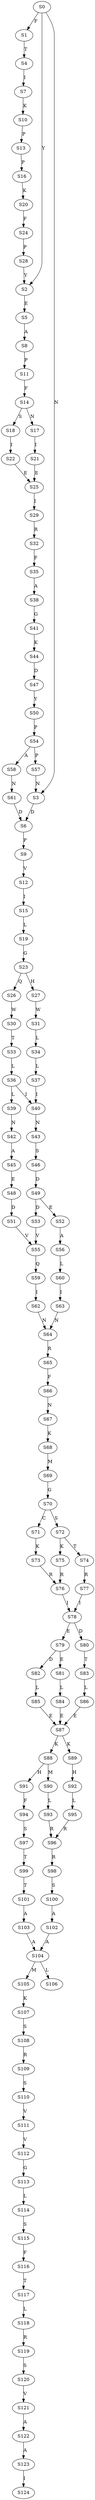 strict digraph  {
	S0 -> S1 [ label = F ];
	S0 -> S2 [ label = Y ];
	S0 -> S3 [ label = N ];
	S1 -> S4 [ label = T ];
	S2 -> S5 [ label = E ];
	S3 -> S6 [ label = D ];
	S4 -> S7 [ label = I ];
	S5 -> S8 [ label = A ];
	S6 -> S9 [ label = P ];
	S7 -> S10 [ label = K ];
	S8 -> S11 [ label = P ];
	S9 -> S12 [ label = V ];
	S10 -> S13 [ label = P ];
	S11 -> S14 [ label = F ];
	S12 -> S15 [ label = I ];
	S13 -> S16 [ label = P ];
	S14 -> S17 [ label = N ];
	S14 -> S18 [ label = S ];
	S15 -> S19 [ label = L ];
	S16 -> S20 [ label = K ];
	S17 -> S21 [ label = I ];
	S18 -> S22 [ label = I ];
	S19 -> S23 [ label = G ];
	S20 -> S24 [ label = F ];
	S21 -> S25 [ label = E ];
	S22 -> S25 [ label = E ];
	S23 -> S26 [ label = Q ];
	S23 -> S27 [ label = H ];
	S24 -> S28 [ label = P ];
	S25 -> S29 [ label = I ];
	S26 -> S30 [ label = W ];
	S27 -> S31 [ label = W ];
	S28 -> S2 [ label = Y ];
	S29 -> S32 [ label = R ];
	S30 -> S33 [ label = T ];
	S31 -> S34 [ label = L ];
	S32 -> S35 [ label = F ];
	S33 -> S36 [ label = L ];
	S34 -> S37 [ label = L ];
	S35 -> S38 [ label = A ];
	S36 -> S39 [ label = L ];
	S36 -> S40 [ label = I ];
	S37 -> S40 [ label = I ];
	S38 -> S41 [ label = G ];
	S39 -> S42 [ label = N ];
	S40 -> S43 [ label = N ];
	S41 -> S44 [ label = K ];
	S42 -> S45 [ label = A ];
	S43 -> S46 [ label = S ];
	S44 -> S47 [ label = D ];
	S45 -> S48 [ label = E ];
	S46 -> S49 [ label = D ];
	S47 -> S50 [ label = Y ];
	S48 -> S51 [ label = D ];
	S49 -> S52 [ label = E ];
	S49 -> S53 [ label = D ];
	S50 -> S54 [ label = P ];
	S51 -> S55 [ label = V ];
	S52 -> S56 [ label = A ];
	S53 -> S55 [ label = V ];
	S54 -> S57 [ label = P ];
	S54 -> S58 [ label = A ];
	S55 -> S59 [ label = Q ];
	S56 -> S60 [ label = L ];
	S57 -> S3 [ label = N ];
	S58 -> S61 [ label = N ];
	S59 -> S62 [ label = I ];
	S60 -> S63 [ label = I ];
	S61 -> S6 [ label = D ];
	S62 -> S64 [ label = N ];
	S63 -> S64 [ label = N ];
	S64 -> S65 [ label = R ];
	S65 -> S66 [ label = F ];
	S66 -> S67 [ label = N ];
	S67 -> S68 [ label = K ];
	S68 -> S69 [ label = M ];
	S69 -> S70 [ label = G ];
	S70 -> S71 [ label = C ];
	S70 -> S72 [ label = S ];
	S71 -> S73 [ label = K ];
	S72 -> S74 [ label = T ];
	S72 -> S75 [ label = K ];
	S73 -> S76 [ label = R ];
	S74 -> S77 [ label = R ];
	S75 -> S76 [ label = R ];
	S76 -> S78 [ label = I ];
	S77 -> S78 [ label = I ];
	S78 -> S79 [ label = E ];
	S78 -> S80 [ label = D ];
	S79 -> S81 [ label = E ];
	S79 -> S82 [ label = D ];
	S80 -> S83 [ label = T ];
	S81 -> S84 [ label = L ];
	S82 -> S85 [ label = L ];
	S83 -> S86 [ label = L ];
	S84 -> S87 [ label = E ];
	S85 -> S87 [ label = E ];
	S86 -> S87 [ label = E ];
	S87 -> S88 [ label = K ];
	S87 -> S89 [ label = K ];
	S88 -> S90 [ label = M ];
	S88 -> S91 [ label = H ];
	S89 -> S92 [ label = H ];
	S90 -> S93 [ label = L ];
	S91 -> S94 [ label = F ];
	S92 -> S95 [ label = L ];
	S93 -> S96 [ label = R ];
	S94 -> S97 [ label = S ];
	S95 -> S96 [ label = R ];
	S96 -> S98 [ label = R ];
	S97 -> S99 [ label = T ];
	S98 -> S100 [ label = S ];
	S99 -> S101 [ label = T ];
	S100 -> S102 [ label = A ];
	S101 -> S103 [ label = A ];
	S102 -> S104 [ label = A ];
	S103 -> S104 [ label = A ];
	S104 -> S105 [ label = M ];
	S104 -> S106 [ label = L ];
	S105 -> S107 [ label = K ];
	S107 -> S108 [ label = S ];
	S108 -> S109 [ label = R ];
	S109 -> S110 [ label = S ];
	S110 -> S111 [ label = V ];
	S111 -> S112 [ label = V ];
	S112 -> S113 [ label = G ];
	S113 -> S114 [ label = L ];
	S114 -> S115 [ label = S ];
	S115 -> S116 [ label = F ];
	S116 -> S117 [ label = T ];
	S117 -> S118 [ label = L ];
	S118 -> S119 [ label = R ];
	S119 -> S120 [ label = S ];
	S120 -> S121 [ label = V ];
	S121 -> S122 [ label = A ];
	S122 -> S123 [ label = A ];
	S123 -> S124 [ label = I ];
}
